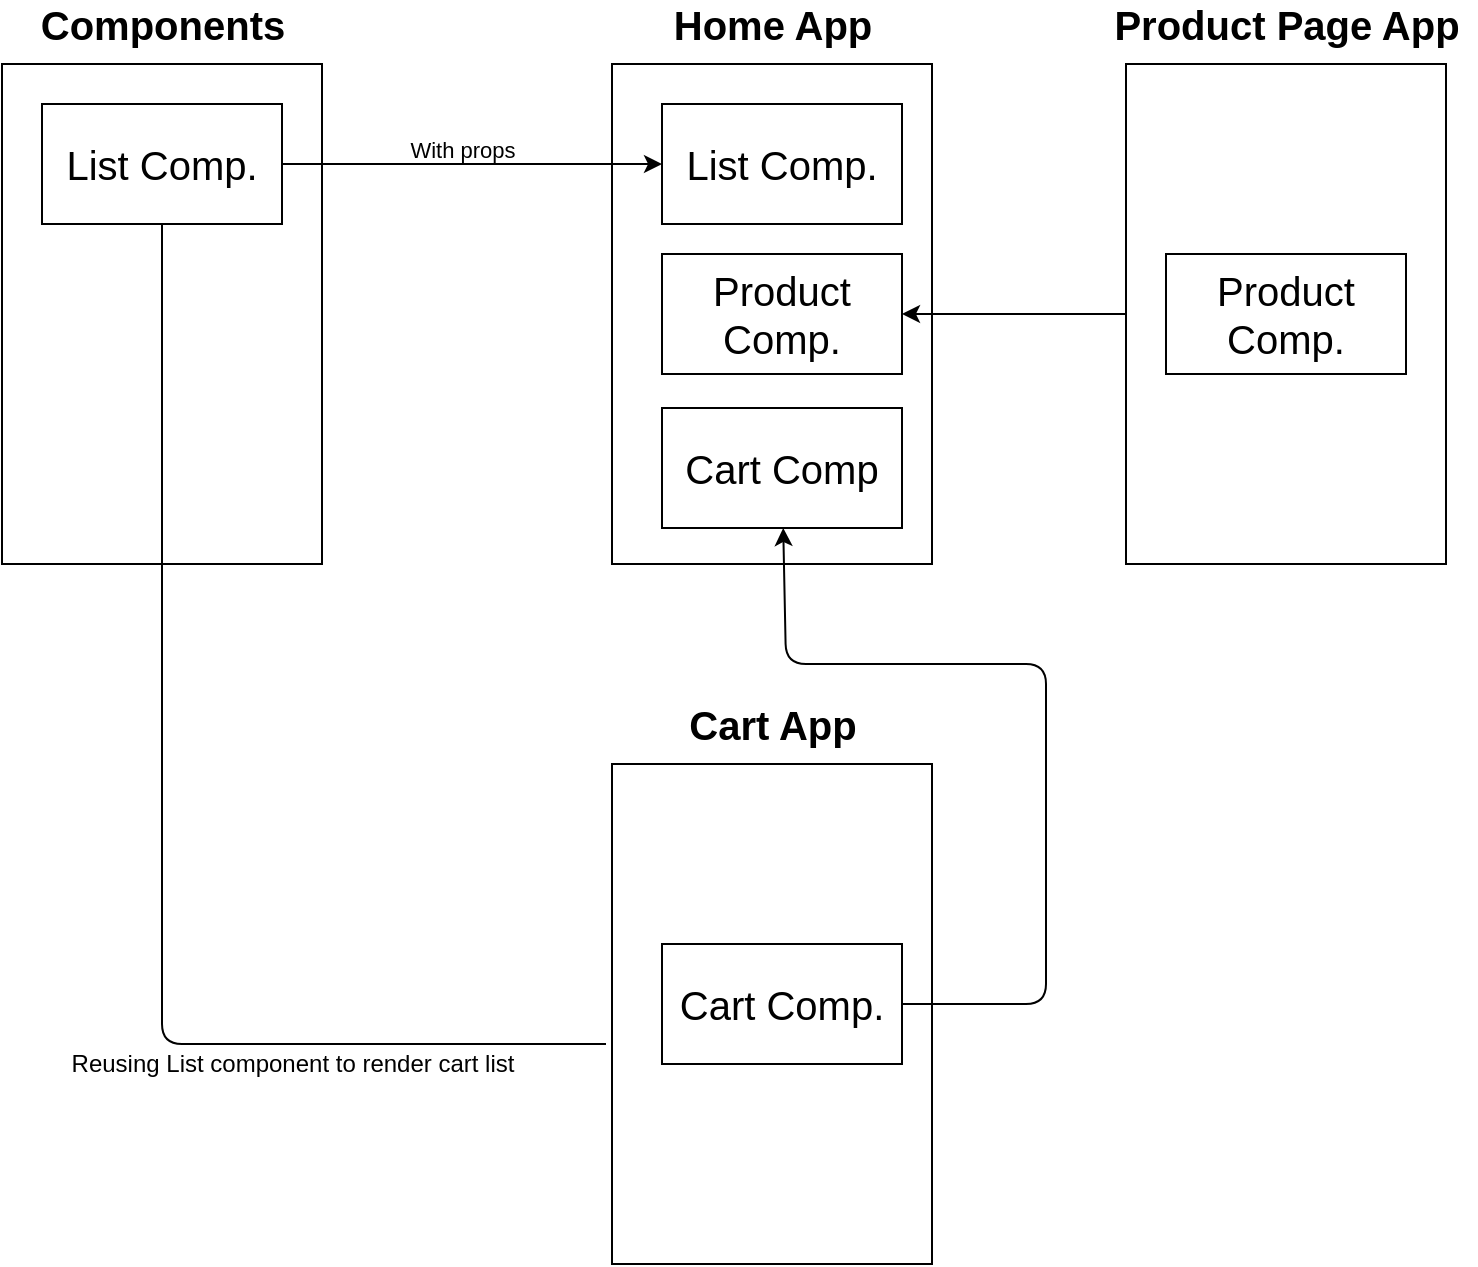 <mxfile>
    <diagram id="95zYNi39OcGS8kD6LeCt" name="Page-1">
        <mxGraphModel dx="786" dy="421" grid="1" gridSize="10" guides="1" tooltips="1" connect="1" arrows="1" fold="1" page="1" pageScale="1" pageWidth="827" pageHeight="1169" math="0" shadow="0">
            <root>
                <mxCell id="0"/>
                <mxCell id="1" parent="0"/>
                <mxCell id="2" value="" style="whiteSpace=wrap;html=1;" parent="1" vertex="1">
                    <mxGeometry x="28" y="60" width="160" height="250" as="geometry"/>
                </mxCell>
                <mxCell id="3" value="&lt;b&gt;&lt;font style=&quot;font-size: 20px&quot;&gt;Components&lt;/font&gt;&lt;/b&gt;" style="text;html=1;resizable=0;autosize=1;align=center;verticalAlign=middle;points=[];fillColor=none;strokeColor=none;rounded=0;" parent="1" vertex="1">
                    <mxGeometry x="38" y="30" width="140" height="20" as="geometry"/>
                </mxCell>
                <mxCell id="4" value="&lt;b&gt;&lt;font style=&quot;font-size: 20px&quot;&gt;Home App&lt;/font&gt;&lt;/b&gt;" style="text;html=1;resizable=0;autosize=1;align=center;verticalAlign=middle;points=[];fillColor=none;strokeColor=none;rounded=0;" parent="1" vertex="1">
                    <mxGeometry x="358" y="30" width="110" height="20" as="geometry"/>
                </mxCell>
                <mxCell id="5" value="" style="whiteSpace=wrap;html=1;" parent="1" vertex="1">
                    <mxGeometry x="333" y="60" width="160" height="250" as="geometry"/>
                </mxCell>
                <mxCell id="8" value="" style="edgeStyle=none;html=1;fontSize=20;" parent="1" source="6" target="7" edge="1">
                    <mxGeometry relative="1" as="geometry"/>
                </mxCell>
                <mxCell id="6" value="List Comp." style="whiteSpace=wrap;html=1;fontSize=20;" parent="1" vertex="1">
                    <mxGeometry x="48" y="80" width="120" height="60" as="geometry"/>
                </mxCell>
                <mxCell id="7" value="List Comp." style="whiteSpace=wrap;html=1;fontSize=20;" parent="1" vertex="1">
                    <mxGeometry x="358" y="80" width="120" height="60" as="geometry"/>
                </mxCell>
                <mxCell id="9" value="&lt;font style=&quot;font-size: 11px&quot;&gt;With props&lt;/font&gt;" style="text;html=1;align=center;verticalAlign=middle;resizable=0;points=[];autosize=1;strokeColor=none;fillColor=none;fontSize=20;" parent="1" vertex="1">
                    <mxGeometry x="223" y="84" width="70" height="30" as="geometry"/>
                </mxCell>
                <mxCell id="10" value="" style="whiteSpace=wrap;html=1;" parent="1" vertex="1">
                    <mxGeometry x="333" y="410" width="160" height="250" as="geometry"/>
                </mxCell>
                <mxCell id="13" value="" style="edgeStyle=none;html=1;fontSize=11;exitX=1;exitY=0.5;exitDx=0;exitDy=0;" parent="1" source="11" target="12" edge="1">
                    <mxGeometry relative="1" as="geometry">
                        <Array as="points">
                            <mxPoint x="550" y="530"/>
                            <mxPoint x="550" y="360"/>
                            <mxPoint x="420" y="360"/>
                        </Array>
                    </mxGeometry>
                </mxCell>
                <mxCell id="11" value="Cart Comp." style="whiteSpace=wrap;html=1;fontSize=20;" parent="1" vertex="1">
                    <mxGeometry x="358" y="500" width="120" height="60" as="geometry"/>
                </mxCell>
                <mxCell id="12" value="Cart Comp" style="whiteSpace=wrap;html=1;fontSize=20;" parent="1" vertex="1">
                    <mxGeometry x="358" y="232" width="120" height="60" as="geometry"/>
                </mxCell>
                <mxCell id="14" value="&lt;b&gt;&lt;font style=&quot;font-size: 20px&quot;&gt;Cart App&lt;/font&gt;&lt;/b&gt;" style="text;html=1;resizable=0;autosize=1;align=center;verticalAlign=middle;points=[];fillColor=none;strokeColor=none;rounded=0;" parent="1" vertex="1">
                    <mxGeometry x="363" y="380" width="100" height="20" as="geometry"/>
                </mxCell>
                <mxCell id="17" value="Reusing List component to render cart list" style="text;html=1;align=center;verticalAlign=middle;resizable=0;points=[];autosize=1;strokeColor=none;fillColor=none;" vertex="1" parent="1">
                    <mxGeometry x="53" y="550" width="240" height="20" as="geometry"/>
                </mxCell>
                <mxCell id="19" value="" style="edgeStyle=none;html=1;endArrow=none;" edge="1" parent="1" source="6">
                    <mxGeometry relative="1" as="geometry">
                        <mxPoint x="108" y="150" as="sourcePoint"/>
                        <mxPoint x="330" y="550" as="targetPoint"/>
                        <Array as="points">
                            <mxPoint x="108" y="360"/>
                            <mxPoint x="108" y="550"/>
                        </Array>
                    </mxGeometry>
                </mxCell>
                <mxCell id="26" value="" style="edgeStyle=none;html=1;" edge="1" parent="1" source="20" target="25">
                    <mxGeometry relative="1" as="geometry"/>
                </mxCell>
                <mxCell id="20" value="" style="whiteSpace=wrap;html=1;" vertex="1" parent="1">
                    <mxGeometry x="590" y="60" width="160" height="250" as="geometry"/>
                </mxCell>
                <mxCell id="21" value="&lt;b&gt;&lt;font style=&quot;font-size: 20px&quot;&gt;Product Page App&lt;/font&gt;&lt;/b&gt;" style="text;html=1;resizable=0;autosize=1;align=center;verticalAlign=middle;points=[];fillColor=none;strokeColor=none;rounded=0;" vertex="1" parent="1">
                    <mxGeometry x="575" y="30" width="190" height="20" as="geometry"/>
                </mxCell>
                <mxCell id="22" value="Product Comp." style="whiteSpace=wrap;html=1;fontSize=20;" vertex="1" parent="1">
                    <mxGeometry x="610" y="155" width="120" height="60" as="geometry"/>
                </mxCell>
                <mxCell id="25" value="&lt;font style=&quot;font-size: 20px&quot;&gt;Product Comp.&lt;/font&gt;" style="whiteSpace=wrap;html=1;" vertex="1" parent="1">
                    <mxGeometry x="358" y="155" width="120" height="60" as="geometry"/>
                </mxCell>
            </root>
        </mxGraphModel>
    </diagram>
</mxfile>